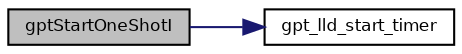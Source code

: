 digraph "gptStartOneShotI"
{
  bgcolor="transparent";
  edge [fontname="Helvetica",fontsize="8",labelfontname="Helvetica",labelfontsize="8"];
  node [fontname="Helvetica",fontsize="8",shape=record];
  rankdir="LR";
  Node26 [label="gptStartOneShotI",height=0.2,width=0.4,color="black", fillcolor="grey75", style="filled", fontcolor="black"];
  Node26 -> Node27 [color="midnightblue",fontsize="8",style="solid",fontname="Helvetica"];
  Node27 [label="gpt_lld_start_timer",height=0.2,width=0.4,color="black",URL="$group___g_p_t.html#ga308fa4900e1df66397aba3ee4ec685c9",tooltip="Starts the timer in continuous mode. "];
}
